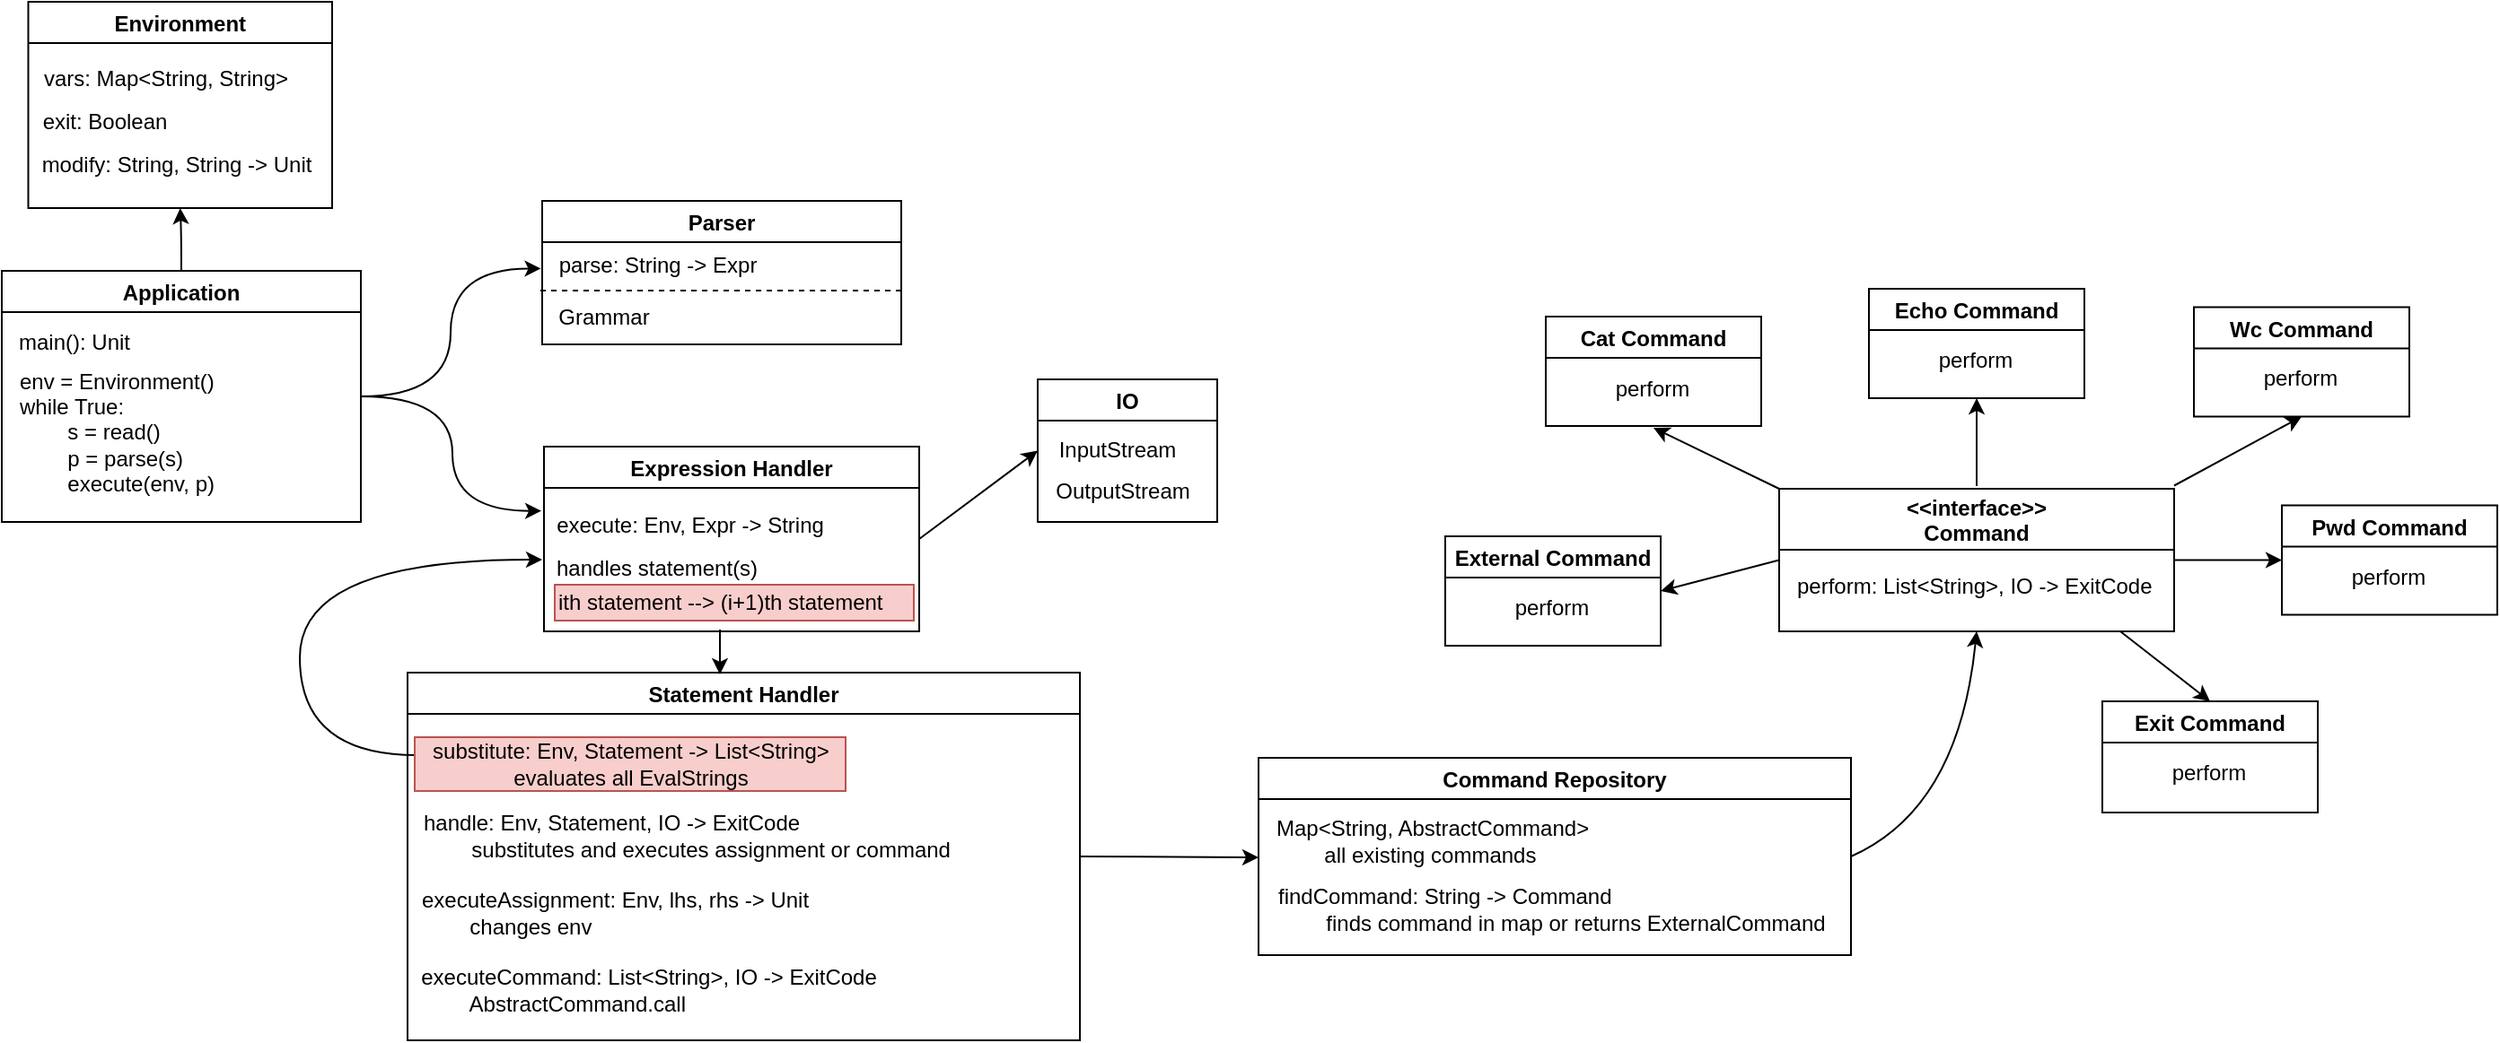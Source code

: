 <mxfile version="16.4.5" type="device"><diagram id="C5RBs43oDa-KdzZeNtuy" name="Page-1"><mxGraphModel dx="1581" dy="887" grid="1" gridSize="10" guides="1" tooltips="1" connect="1" arrows="1" fold="1" page="1" pageScale="1" pageWidth="827" pageHeight="1169" math="0" shadow="0"><root><mxCell id="WIyWlLk6GJQsqaUBKTNV-0"/><mxCell id="WIyWlLk6GJQsqaUBKTNV-1" parent="WIyWlLk6GJQsqaUBKTNV-0"/><mxCell id="Cs-a5WnQPKpJlkeCqXBm-17" style="edgeStyle=orthogonalEdgeStyle;orthogonalLoop=1;jettySize=auto;html=1;entryX=0.002;entryY=0.587;entryDx=0;entryDy=0;entryPerimeter=0;curved=1;" parent="WIyWlLk6GJQsqaUBKTNV-1" source="Cs-a5WnQPKpJlkeCqXBm-9" target="Cs-a5WnQPKpJlkeCqXBm-2" edge="1"><mxGeometry relative="1" as="geometry"/></mxCell><mxCell id="Cs-a5WnQPKpJlkeCqXBm-27" style="edgeStyle=orthogonalEdgeStyle;curved=1;orthogonalLoop=1;jettySize=auto;html=1;entryX=-0.007;entryY=0.348;entryDx=0;entryDy=0;entryPerimeter=0;" parent="WIyWlLk6GJQsqaUBKTNV-1" source="Cs-a5WnQPKpJlkeCqXBm-9" target="Cs-a5WnQPKpJlkeCqXBm-18" edge="1"><mxGeometry relative="1" as="geometry"/></mxCell><mxCell id="Cs-a5WnQPKpJlkeCqXBm-44" style="edgeStyle=orthogonalEdgeStyle;curved=1;orthogonalLoop=1;jettySize=auto;html=1;entryX=0.5;entryY=1;entryDx=0;entryDy=0;" parent="WIyWlLk6GJQsqaUBKTNV-1" source="Cs-a5WnQPKpJlkeCqXBm-9" target="Cs-a5WnQPKpJlkeCqXBm-37" edge="1"><mxGeometry relative="1" as="geometry"/></mxCell><mxCell id="Cs-a5WnQPKpJlkeCqXBm-9" value="Application" style="swimlane;" parent="WIyWlLk6GJQsqaUBKTNV-1" vertex="1"><mxGeometry x="150" y="190" width="200" height="140" as="geometry"/></mxCell><mxCell id="Cs-a5WnQPKpJlkeCqXBm-11" value="main(): Unit" style="text;html=1;align=center;verticalAlign=middle;resizable=0;points=[];autosize=1;strokeColor=none;fillColor=none;" parent="Cs-a5WnQPKpJlkeCqXBm-9" vertex="1"><mxGeometry y="30" width="80" height="20" as="geometry"/></mxCell><mxCell id="Cs-a5WnQPKpJlkeCqXBm-20" value="env = Environment()&lt;br&gt;while True:&lt;br&gt;&lt;div&gt;&lt;span style=&quot;white-space: pre&quot;&gt;&#9;&lt;/span&gt;&lt;span&gt;s = read()&lt;/span&gt;&lt;/div&gt;&lt;span style=&quot;white-space: pre&quot;&gt;&#9;&lt;/span&gt;p = parse(s)&lt;br&gt;&lt;span style=&quot;white-space: pre&quot;&gt;&#9;&lt;/span&gt;execute(env, p)" style="text;html=1;align=left;verticalAlign=middle;resizable=0;points=[];autosize=1;strokeColor=none;fillColor=none;" parent="Cs-a5WnQPKpJlkeCqXBm-9" vertex="1"><mxGeometry x="8" y="50" width="120" height="80" as="geometry"/></mxCell><mxCell id="Cs-a5WnQPKpJlkeCqXBm-13" value="" style="group" parent="WIyWlLk6GJQsqaUBKTNV-1" vertex="1" connectable="0"><mxGeometry x="450" y="151" width="201" height="80" as="geometry"/></mxCell><mxCell id="Cs-a5WnQPKpJlkeCqXBm-1" value="Parser" style="swimlane;" parent="Cs-a5WnQPKpJlkeCqXBm-13" vertex="1"><mxGeometry x="1" width="200" height="80" as="geometry"/></mxCell><mxCell id="Cs-a5WnQPKpJlkeCqXBm-7" value="" style="endArrow=none;dashed=1;html=1;rounded=0;" parent="Cs-a5WnQPKpJlkeCqXBm-1" edge="1"><mxGeometry width="50" height="50" relative="1" as="geometry"><mxPoint x="-1" y="50" as="sourcePoint"/><mxPoint x="200" y="50" as="targetPoint"/></mxGeometry></mxCell><mxCell id="Cs-a5WnQPKpJlkeCqXBm-12" value="" style="group" parent="Cs-a5WnQPKpJlkeCqXBm-13" vertex="1" connectable="0"><mxGeometry y="26" width="130" height="49" as="geometry"/></mxCell><mxCell id="Cs-a5WnQPKpJlkeCqXBm-5" value="Grammar&lt;br&gt;" style="text;html=1;align=center;verticalAlign=middle;resizable=0;points=[];autosize=1;strokeColor=none;fillColor=none;" parent="Cs-a5WnQPKpJlkeCqXBm-12" vertex="1"><mxGeometry y="29" width="70" height="20" as="geometry"/></mxCell><mxCell id="Cs-a5WnQPKpJlkeCqXBm-2" value="parse: String -&amp;gt; Expr" style="text;html=1;align=center;verticalAlign=middle;resizable=0;points=[];autosize=1;strokeColor=none;fillColor=none;" parent="Cs-a5WnQPKpJlkeCqXBm-12" vertex="1"><mxGeometry width="130" height="20" as="geometry"/></mxCell><mxCell id="Cs-a5WnQPKpJlkeCqXBm-18" value="Expression Handler" style="swimlane;" parent="WIyWlLk6GJQsqaUBKTNV-1" vertex="1"><mxGeometry x="452" y="288" width="209" height="103" as="geometry"><mxRectangle x="450" y="283" width="150" height="23" as="alternateBounds"/></mxGeometry></mxCell><mxCell id="Cs-a5WnQPKpJlkeCqXBm-34" value="handles statement(s)" style="text;html=1;align=left;verticalAlign=middle;resizable=0;points=[];autosize=1;strokeColor=none;fillColor=none;" parent="Cs-a5WnQPKpJlkeCqXBm-18" vertex="1"><mxGeometry x="5" y="58" width="130" height="20" as="geometry"/></mxCell><mxCell id="Cs-a5WnQPKpJlkeCqXBm-101" value="ith statement --&amp;gt; (i+1)th statement" style="text;html=1;align=left;verticalAlign=middle;resizable=0;points=[];autosize=1;strokeColor=#b85450;fillColor=#f8cecc;" parent="Cs-a5WnQPKpJlkeCqXBm-18" vertex="1"><mxGeometry x="6" y="77" width="200" height="20" as="geometry"/></mxCell><mxCell id="Cs-a5WnQPKpJlkeCqXBm-25" value="Statement Handler" style="swimlane;" parent="WIyWlLk6GJQsqaUBKTNV-1" vertex="1"><mxGeometry x="376" y="414" width="374.5" height="205" as="geometry"/></mxCell><mxCell id="Cs-a5WnQPKpJlkeCqXBm-26" value="executeAssignment: Env, lhs, rhs -&amp;gt; Unit&lt;br&gt;&lt;span style=&quot;white-space: pre&quot;&gt;&#9;&lt;/span&gt;changes env" style="text;html=1;align=left;verticalAlign=middle;resizable=0;points=[];autosize=1;strokeColor=none;fillColor=none;" parent="Cs-a5WnQPKpJlkeCqXBm-25" vertex="1"><mxGeometry x="5.5" y="119" width="230" height="30" as="geometry"/></mxCell><mxCell id="Cs-a5WnQPKpJlkeCqXBm-50" value="handle:&amp;nbsp;&lt;span style=&quot;text-align: center&quot;&gt;Env, Statement, IO -&amp;gt; ExitCode&lt;br&gt;&lt;span style=&quot;white-space: pre&quot;&gt;&#9;&lt;/span&gt;substitutes and executes assignment or command&lt;br&gt;&lt;/span&gt;" style="text;html=1;align=left;verticalAlign=middle;resizable=0;points=[];autosize=1;strokeColor=none;fillColor=none;" parent="Cs-a5WnQPKpJlkeCqXBm-25" vertex="1"><mxGeometry x="6.5" y="76" width="310" height="30" as="geometry"/></mxCell><mxCell id="Cs-a5WnQPKpJlkeCqXBm-67" value="&lt;div style=&quot;text-align: left&quot;&gt;&lt;span&gt;executeCommand: List&amp;lt;String&amp;gt;, IO -&amp;gt; ExitCode&lt;/span&gt;&lt;/div&gt;&lt;div style=&quot;text-align: left&quot;&gt;&lt;span&gt;&lt;span style=&quot;white-space: pre&quot;&gt;&#9;&lt;/span&gt;AbstractCommand.call&lt;br&gt;&lt;/span&gt;&lt;/div&gt;" style="text;html=1;align=center;verticalAlign=middle;resizable=0;points=[];autosize=1;strokeColor=none;fillColor=none;" parent="Cs-a5WnQPKpJlkeCqXBm-25" vertex="1"><mxGeometry x="-1.5" y="162" width="270" height="30" as="geometry"/></mxCell><mxCell id="Cs-a5WnQPKpJlkeCqXBm-36" value="" style="group" parent="WIyWlLk6GJQsqaUBKTNV-1" vertex="1" connectable="0"><mxGeometry x="164" y="40" width="170" height="115" as="geometry"/></mxCell><mxCell id="Cs-a5WnQPKpJlkeCqXBm-37" value="Environment" style="swimlane;" parent="Cs-a5WnQPKpJlkeCqXBm-36" vertex="1"><mxGeometry x="0.745" width="169.255" height="115.0" as="geometry"/></mxCell><mxCell id="Cs-a5WnQPKpJlkeCqXBm-42" value="vars: Map&amp;lt;String, String&amp;gt;" style="text;html=1;align=center;verticalAlign=middle;resizable=0;points=[];autosize=1;strokeColor=none;fillColor=none;" parent="Cs-a5WnQPKpJlkeCqXBm-37" vertex="1"><mxGeometry x="1" y="32.623" width="150" height="20" as="geometry"/></mxCell><mxCell id="Cs-a5WnQPKpJlkeCqXBm-100" value="modify: String, String -&amp;gt; Unit" style="text;html=1;align=center;verticalAlign=middle;resizable=0;points=[];autosize=1;strokeColor=none;fillColor=none;" parent="Cs-a5WnQPKpJlkeCqXBm-37" vertex="1"><mxGeometry x="-2.361" y="81.198" width="170" height="20" as="geometry"/></mxCell><mxCell id="BMXwAwMCUcNS7Uc-asqV-9" value="exit: Boolean" style="text;html=1;align=center;verticalAlign=middle;resizable=0;points=[];autosize=1;strokeColor=none;fillColor=none;" vertex="1" parent="Cs-a5WnQPKpJlkeCqXBm-37"><mxGeometry x="2.255" y="56.5" width="80" height="20" as="geometry"/></mxCell><mxCell id="Cs-a5WnQPKpJlkeCqXBm-61" style="edgeStyle=orthogonalEdgeStyle;curved=1;orthogonalLoop=1;jettySize=auto;html=1;" parent="WIyWlLk6GJQsqaUBKTNV-1" edge="1"><mxGeometry relative="1" as="geometry"><mxPoint x="451" y="351" as="targetPoint"/><mxPoint x="381" y="460" as="sourcePoint"/><Array as="points"><mxPoint x="316" y="460"/><mxPoint x="316" y="351"/></Array></mxGeometry></mxCell><mxCell id="Cs-a5WnQPKpJlkeCqXBm-58" value="substitute: Env, Statement -&amp;gt; List&amp;lt;String&amp;gt;&lt;br&gt;evaluates all EvalStrings" style="text;html=1;align=center;verticalAlign=middle;resizable=0;points=[];autosize=1;strokeColor=#b85450;fillColor=#f8cecc;" parent="WIyWlLk6GJQsqaUBKTNV-1" vertex="1"><mxGeometry x="380" y="450" width="240" height="30" as="geometry"/></mxCell><mxCell id="Cs-a5WnQPKpJlkeCqXBm-73" value="Cat Command" style="swimlane;" parent="WIyWlLk6GJQsqaUBKTNV-1" vertex="1"><mxGeometry x="1010" y="215.5" width="120" height="61" as="geometry"/></mxCell><mxCell id="Cs-a5WnQPKpJlkeCqXBm-77" value="perform" style="text;html=1;align=center;verticalAlign=middle;resizable=0;points=[];autosize=1;strokeColor=none;fillColor=none;" parent="Cs-a5WnQPKpJlkeCqXBm-73" vertex="1"><mxGeometry x="29" y="30" width="60" height="20" as="geometry"/></mxCell><mxCell id="Cs-a5WnQPKpJlkeCqXBm-79" value="Echo Command" style="swimlane;" parent="WIyWlLk6GJQsqaUBKTNV-1" vertex="1"><mxGeometry x="1190" y="200" width="120" height="61" as="geometry"/></mxCell><mxCell id="Cs-a5WnQPKpJlkeCqXBm-81" value="perform" style="text;html=1;align=center;verticalAlign=middle;resizable=0;points=[];autosize=1;strokeColor=none;fillColor=none;" parent="Cs-a5WnQPKpJlkeCqXBm-79" vertex="1"><mxGeometry x="29" y="30" width="60" height="20" as="geometry"/></mxCell><mxCell id="Cs-a5WnQPKpJlkeCqXBm-82" value="Exit Command" style="swimlane;" parent="WIyWlLk6GJQsqaUBKTNV-1" vertex="1"><mxGeometry x="1320" y="430" width="120" height="62" as="geometry"/></mxCell><mxCell id="Cs-a5WnQPKpJlkeCqXBm-84" value="perform" style="text;html=1;align=center;verticalAlign=middle;resizable=0;points=[];autosize=1;strokeColor=none;fillColor=none;" parent="Cs-a5WnQPKpJlkeCqXBm-82" vertex="1"><mxGeometry x="29" y="30" width="60" height="20" as="geometry"/></mxCell><mxCell id="Cs-a5WnQPKpJlkeCqXBm-85" value="Wc Command" style="swimlane;" parent="WIyWlLk6GJQsqaUBKTNV-1" vertex="1"><mxGeometry x="1371" y="210.25" width="120" height="61" as="geometry"/></mxCell><mxCell id="Cs-a5WnQPKpJlkeCqXBm-87" value="perform" style="text;html=1;align=center;verticalAlign=middle;resizable=0;points=[];autosize=1;strokeColor=none;fillColor=none;" parent="Cs-a5WnQPKpJlkeCqXBm-85" vertex="1"><mxGeometry x="29" y="30" width="60" height="20" as="geometry"/></mxCell><mxCell id="Cs-a5WnQPKpJlkeCqXBm-88" value="Pwd Command" style="swimlane;" parent="WIyWlLk6GJQsqaUBKTNV-1" vertex="1"><mxGeometry x="1420" y="320.75" width="120" height="61" as="geometry"/></mxCell><mxCell id="Cs-a5WnQPKpJlkeCqXBm-90" value="perform" style="text;html=1;align=center;verticalAlign=middle;resizable=0;points=[];autosize=1;strokeColor=none;fillColor=none;" parent="Cs-a5WnQPKpJlkeCqXBm-88" vertex="1"><mxGeometry x="29" y="30" width="60" height="20" as="geometry"/></mxCell><mxCell id="Cs-a5WnQPKpJlkeCqXBm-23" value="execute:&amp;nbsp;Env,&amp;nbsp;Expr -&amp;gt; String" style="text;html=1;align=center;verticalAlign=middle;resizable=0;points=[];autosize=1;strokeColor=none;fillColor=none;" parent="WIyWlLk6GJQsqaUBKTNV-1" vertex="1"><mxGeometry x="453" y="322" width="160" height="20" as="geometry"/></mxCell><mxCell id="Cs-a5WnQPKpJlkeCqXBm-111" value="" style="endArrow=classic;html=1;curved=1;" parent="WIyWlLk6GJQsqaUBKTNV-1" edge="1"><mxGeometry width="50" height="50" relative="1" as="geometry"><mxPoint x="550" y="390" as="sourcePoint"/><mxPoint x="550" y="415" as="targetPoint"/></mxGeometry></mxCell><mxCell id="Cs-a5WnQPKpJlkeCqXBm-112" value="" style="endArrow=classic;html=1;rounded=0;exitX=1;exitY=0.5;exitDx=0;exitDy=0;" parent="WIyWlLk6GJQsqaUBKTNV-1" source="Cs-a5WnQPKpJlkeCqXBm-25" edge="1"><mxGeometry width="50" height="50" relative="1" as="geometry"><mxPoint x="820" y="550" as="sourcePoint"/><mxPoint x="850" y="517" as="targetPoint"/></mxGeometry></mxCell><mxCell id="BMXwAwMCUcNS7Uc-asqV-0" value="IO" style="swimlane;" vertex="1" parent="WIyWlLk6GJQsqaUBKTNV-1"><mxGeometry x="727" y="250.5" width="100" height="79.5" as="geometry"/></mxCell><mxCell id="BMXwAwMCUcNS7Uc-asqV-4" value="InputStream" style="text;html=1;align=center;verticalAlign=middle;resizable=0;points=[];autosize=1;strokeColor=none;fillColor=none;" vertex="1" parent="BMXwAwMCUcNS7Uc-asqV-0"><mxGeometry x="4.0" y="29.5" width="80" height="20" as="geometry"/></mxCell><mxCell id="BMXwAwMCUcNS7Uc-asqV-5" value="OutputStream" style="text;html=1;align=center;verticalAlign=middle;resizable=0;points=[];autosize=1;strokeColor=none;fillColor=none;" vertex="1" parent="BMXwAwMCUcNS7Uc-asqV-0"><mxGeometry x="2" y="52.5" width="90" height="20" as="geometry"/></mxCell><mxCell id="BMXwAwMCUcNS7Uc-asqV-8" value="" style="endArrow=classic;html=1;rounded=0;exitX=1;exitY=0.5;exitDx=0;exitDy=0;entryX=0;entryY=0.5;entryDx=0;entryDy=0;" edge="1" parent="WIyWlLk6GJQsqaUBKTNV-1" source="Cs-a5WnQPKpJlkeCqXBm-18" target="BMXwAwMCUcNS7Uc-asqV-0"><mxGeometry width="50" height="50" relative="1" as="geometry"><mxPoint x="660" y="350" as="sourcePoint"/><mxPoint x="720" y="290" as="targetPoint"/></mxGeometry></mxCell><mxCell id="BMXwAwMCUcNS7Uc-asqV-16" value="External Command" style="swimlane;" vertex="1" parent="WIyWlLk6GJQsqaUBKTNV-1"><mxGeometry x="954" y="338" width="120" height="61" as="geometry"/></mxCell><mxCell id="BMXwAwMCUcNS7Uc-asqV-18" value="perform" style="text;html=1;align=center;verticalAlign=middle;resizable=0;points=[];autosize=1;strokeColor=none;fillColor=none;" vertex="1" parent="BMXwAwMCUcNS7Uc-asqV-16"><mxGeometry x="29" y="30" width="60" height="20" as="geometry"/></mxCell><mxCell id="Cs-a5WnQPKpJlkeCqXBm-68" value="&lt;&lt;interface&gt;&gt;&#10;Command" style="swimlane;startSize=34;" parent="WIyWlLk6GJQsqaUBKTNV-1" vertex="1"><mxGeometry x="1140" y="311.5" width="220" height="79.5" as="geometry"/></mxCell><mxCell id="Cs-a5WnQPKpJlkeCqXBm-76" value="perform:&lt;span&gt;&amp;nbsp;List&amp;lt;String&amp;gt;, IO -&amp;gt; ExitCode&lt;/span&gt;" style="text;html=1;align=left;verticalAlign=middle;resizable=0;points=[];autosize=1;strokeColor=none;fillColor=none;" parent="Cs-a5WnQPKpJlkeCqXBm-68" vertex="1"><mxGeometry x="8" y="44.5" width="210" height="20" as="geometry"/></mxCell><mxCell id="BMXwAwMCUcNS7Uc-asqV-10" value="" style="group" vertex="1" connectable="0" parent="Cs-a5WnQPKpJlkeCqXBm-68"><mxGeometry x="-290" y="150" width="369" height="110" as="geometry"/></mxCell><mxCell id="BMXwAwMCUcNS7Uc-asqV-11" value="Command Repository" style="swimlane;" vertex="1" parent="BMXwAwMCUcNS7Uc-asqV-10"><mxGeometry width="330" height="110" as="geometry"/></mxCell><mxCell id="BMXwAwMCUcNS7Uc-asqV-12" value="Map&amp;lt;String, AbstractCommand&amp;gt;&lt;br&gt;&lt;span style=&quot;white-space: pre&quot;&gt;&#9;&lt;/span&gt;all existing commands" style="text;html=1;align=left;verticalAlign=middle;resizable=0;points=[];autosize=1;strokeColor=none;fillColor=none;" vertex="1" parent="BMXwAwMCUcNS7Uc-asqV-11"><mxGeometry x="8" y="31.062" width="190" height="30" as="geometry"/></mxCell><mxCell id="BMXwAwMCUcNS7Uc-asqV-15" value="findCommand: String -&amp;gt; Command&lt;br&gt;&lt;span style=&quot;white-space: pre&quot;&gt;&#9;&lt;/span&gt;finds command in map or returns ExternalCommand" style="text;html=1;align=left;verticalAlign=middle;resizable=0;points=[];autosize=1;strokeColor=none;fillColor=none;" vertex="1" parent="BMXwAwMCUcNS7Uc-asqV-11"><mxGeometry x="9" y="69.438" width="320" height="30" as="geometry"/></mxCell><mxCell id="BMXwAwMCUcNS7Uc-asqV-19" value="" style="endArrow=classic;html=1;exitX=1;exitY=0.5;exitDx=0;exitDy=0;curved=1;entryX=0.5;entryY=1;entryDx=0;entryDy=0;" edge="1" parent="Cs-a5WnQPKpJlkeCqXBm-68" source="BMXwAwMCUcNS7Uc-asqV-11" target="Cs-a5WnQPKpJlkeCqXBm-68"><mxGeometry width="50" height="50" relative="1" as="geometry"><mxPoint x="-90" y="199.5" as="sourcePoint"/><mxPoint x="100" y="149.5" as="targetPoint"/><Array as="points"><mxPoint x="100" y="178.5"/></Array></mxGeometry></mxCell><mxCell id="BMXwAwMCUcNS7Uc-asqV-24" value="" style="endArrow=classic;html=1;rounded=0;entryX=0.5;entryY=1;entryDx=0;entryDy=0;" edge="1" parent="WIyWlLk6GJQsqaUBKTNV-1"><mxGeometry width="50" height="50" relative="1" as="geometry"><mxPoint x="1140" y="311.5" as="sourcePoint"/><mxPoint x="1070" y="277.5" as="targetPoint"/></mxGeometry></mxCell><mxCell id="BMXwAwMCUcNS7Uc-asqV-26" value="" style="endArrow=classic;html=1;rounded=0;exitX=0;exitY=0.5;exitDx=0;exitDy=0;entryX=1;entryY=0.5;entryDx=0;entryDy=0;" edge="1" parent="WIyWlLk6GJQsqaUBKTNV-1" source="Cs-a5WnQPKpJlkeCqXBm-68" target="BMXwAwMCUcNS7Uc-asqV-16"><mxGeometry width="50" height="50" relative="1" as="geometry"><mxPoint x="1185" y="378" as="sourcePoint"/><mxPoint x="1074" y="324" as="targetPoint"/></mxGeometry></mxCell><mxCell id="BMXwAwMCUcNS7Uc-asqV-28" value="" style="endArrow=classic;html=1;rounded=0;entryX=0;entryY=0.5;entryDx=0;entryDy=0;exitX=1;exitY=0.5;exitDx=0;exitDy=0;" edge="1" parent="WIyWlLk6GJQsqaUBKTNV-1" source="Cs-a5WnQPKpJlkeCqXBm-68" target="Cs-a5WnQPKpJlkeCqXBm-88"><mxGeometry width="50" height="50" relative="1" as="geometry"><mxPoint x="1360" y="374.63" as="sourcePoint"/><mxPoint x="1420" y="294.38" as="targetPoint"/></mxGeometry></mxCell><mxCell id="BMXwAwMCUcNS7Uc-asqV-29" value="" style="endArrow=classic;html=1;rounded=0;entryX=0.5;entryY=0;entryDx=0;entryDy=0;" edge="1" parent="WIyWlLk6GJQsqaUBKTNV-1" target="Cs-a5WnQPKpJlkeCqXBm-82"><mxGeometry width="50" height="50" relative="1" as="geometry"><mxPoint x="1330" y="391" as="sourcePoint"/><mxPoint x="1370" y="417.5" as="targetPoint"/></mxGeometry></mxCell><mxCell id="BMXwAwMCUcNS7Uc-asqV-31" value="" style="endArrow=classic;html=1;rounded=0;entryX=0.5;entryY=1;entryDx=0;entryDy=0;exitX=1;exitY=0.5;exitDx=0;exitDy=0;" edge="1" parent="WIyWlLk6GJQsqaUBKTNV-1" target="Cs-a5WnQPKpJlkeCqXBm-85"><mxGeometry width="50" height="50" relative="1" as="geometry"><mxPoint x="1360" y="309.75" as="sourcePoint"/><mxPoint x="1420" y="297.5" as="targetPoint"/></mxGeometry></mxCell><mxCell id="BMXwAwMCUcNS7Uc-asqV-33" value="" style="endArrow=classic;html=1;rounded=0;entryX=0.5;entryY=1;entryDx=0;entryDy=0;" edge="1" parent="WIyWlLk6GJQsqaUBKTNV-1" target="Cs-a5WnQPKpJlkeCqXBm-79"><mxGeometry width="50" height="50" relative="1" as="geometry"><mxPoint x="1250" y="310" as="sourcePoint"/><mxPoint x="1280" y="280" as="targetPoint"/></mxGeometry></mxCell></root></mxGraphModel></diagram></mxfile>